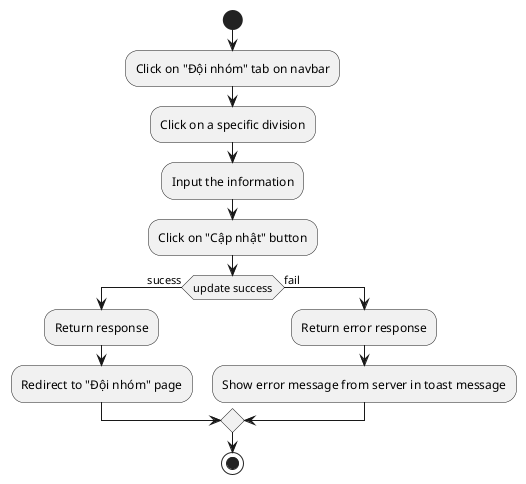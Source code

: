 @startuml
start
:Click on "Đội nhóm" tab on navbar;
:Click on a specific division;
:Input the information;
:Click on "Cập nhật" button;
if (update success) then (sucess)
    :Return response;
    :Redirect to "Đội nhóm" page;
else (fail)
    :Return error response;
    :Show error message from server in toast message;
endif
stop
@enduml